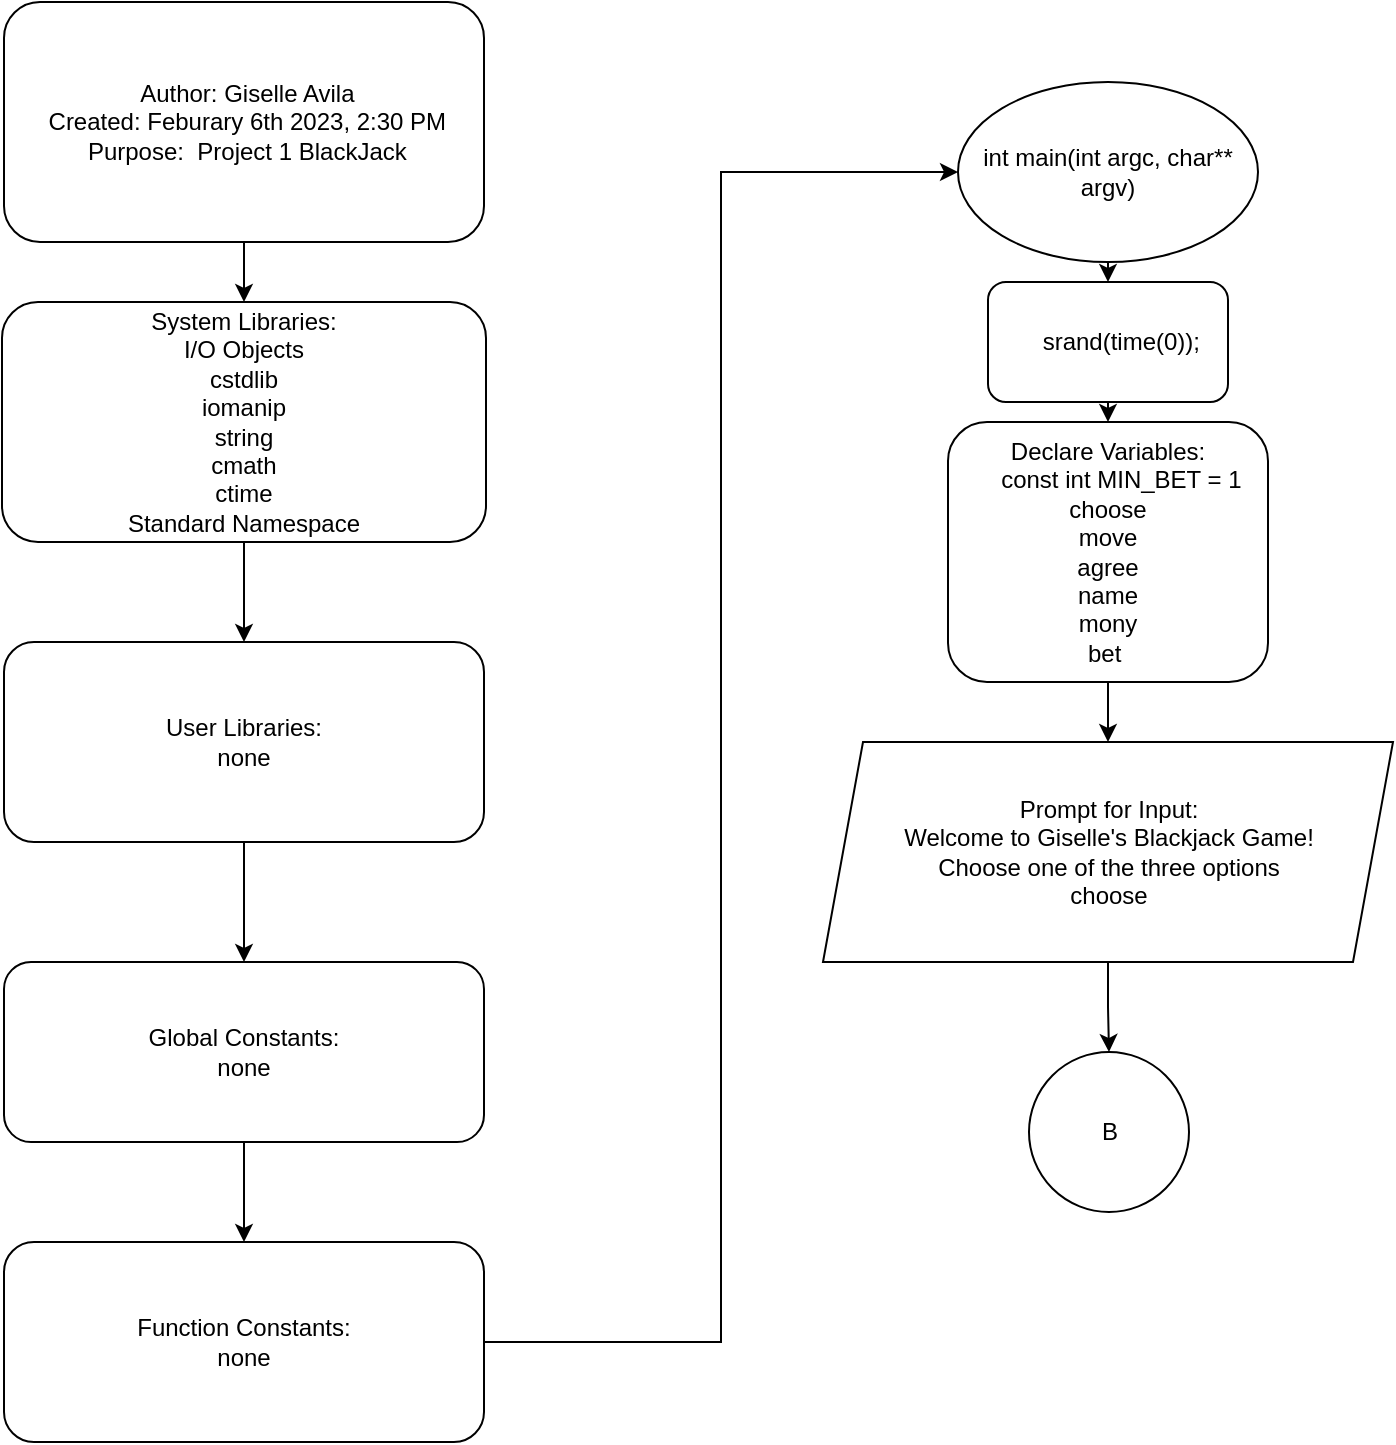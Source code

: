 <mxfile version="20.8.13" type="device" pages="4"><diagram name="Page-1" id="TpmZaVySU7WWwO2pfByJ"><mxGraphModel dx="777" dy="915" grid="1" gridSize="10" guides="1" tooltips="1" connect="1" arrows="1" fold="1" page="1" pageScale="1" pageWidth="850" pageHeight="1100" math="0" shadow="0"><root><mxCell id="0"/><mxCell id="1" parent="0"/><mxCell id="c_JHB33NpxdRNPEm0aDU-1" value="" style="edgeStyle=orthogonalEdgeStyle;rounded=0;orthogonalLoop=1;jettySize=auto;html=1;" edge="1" parent="1" source="c_JHB33NpxdRNPEm0aDU-2" target="c_JHB33NpxdRNPEm0aDU-4"><mxGeometry relative="1" as="geometry"/></mxCell><mxCell id="c_JHB33NpxdRNPEm0aDU-2" value="&amp;nbsp;Author: Giselle Avila&lt;br&gt;&amp;nbsp;Created: Feburary 6th 2023, 2:30 PM&lt;br&gt;&amp;nbsp;Purpose:&amp;nbsp; Project 1 BlackJack" style="rounded=1;whiteSpace=wrap;html=1;" vertex="1" parent="1"><mxGeometry x="78" y="170" width="240" height="120" as="geometry"/></mxCell><mxCell id="c_JHB33NpxdRNPEm0aDU-3" value="" style="edgeStyle=orthogonalEdgeStyle;rounded=0;orthogonalLoop=1;jettySize=auto;html=1;" edge="1" parent="1" source="c_JHB33NpxdRNPEm0aDU-4" target="c_JHB33NpxdRNPEm0aDU-6"><mxGeometry relative="1" as="geometry"/></mxCell><mxCell id="c_JHB33NpxdRNPEm0aDU-4" value="System Libraries:&lt;br&gt;I/O Objects&lt;br&gt;cstdlib&lt;br&gt;iomanip&lt;br&gt;string&lt;br&gt;cmath&lt;br&gt;ctime&lt;br&gt;Standard Namespace" style="rounded=1;whiteSpace=wrap;html=1;" vertex="1" parent="1"><mxGeometry x="77" y="320" width="242" height="120" as="geometry"/></mxCell><mxCell id="c_JHB33NpxdRNPEm0aDU-5" value="" style="edgeStyle=orthogonalEdgeStyle;rounded=0;orthogonalLoop=1;jettySize=auto;html=1;" edge="1" parent="1" source="c_JHB33NpxdRNPEm0aDU-6" target="c_JHB33NpxdRNPEm0aDU-8"><mxGeometry relative="1" as="geometry"/></mxCell><mxCell id="c_JHB33NpxdRNPEm0aDU-6" value="User Libraries:&lt;br&gt;none" style="rounded=1;whiteSpace=wrap;html=1;" vertex="1" parent="1"><mxGeometry x="78" y="490" width="240" height="100" as="geometry"/></mxCell><mxCell id="c_JHB33NpxdRNPEm0aDU-7" value="" style="edgeStyle=orthogonalEdgeStyle;rounded=0;orthogonalLoop=1;jettySize=auto;html=1;" edge="1" parent="1" source="c_JHB33NpxdRNPEm0aDU-8" target="c_JHB33NpxdRNPEm0aDU-10"><mxGeometry relative="1" as="geometry"/></mxCell><mxCell id="c_JHB33NpxdRNPEm0aDU-8" value="Global Constants:&lt;br&gt;none" style="rounded=1;whiteSpace=wrap;html=1;" vertex="1" parent="1"><mxGeometry x="78" y="650" width="240" height="90" as="geometry"/></mxCell><mxCell id="c_JHB33NpxdRNPEm0aDU-9" value="" style="edgeStyle=orthogonalEdgeStyle;rounded=0;orthogonalLoop=1;jettySize=auto;html=1;entryX=0;entryY=0.5;entryDx=0;entryDy=0;" edge="1" parent="1" source="c_JHB33NpxdRNPEm0aDU-10" target="c_JHB33NpxdRNPEm0aDU-12"><mxGeometry relative="1" as="geometry"><mxPoint x="438" y="240" as="targetPoint"/></mxGeometry></mxCell><mxCell id="c_JHB33NpxdRNPEm0aDU-10" value="Function Constants:&lt;br&gt;none" style="rounded=1;whiteSpace=wrap;html=1;" vertex="1" parent="1"><mxGeometry x="78" y="790" width="240" height="100" as="geometry"/></mxCell><mxCell id="c_JHB33NpxdRNPEm0aDU-20" style="edgeStyle=orthogonalEdgeStyle;rounded=0;orthogonalLoop=1;jettySize=auto;html=1;exitX=0.5;exitY=1;exitDx=0;exitDy=0;entryX=0.5;entryY=0;entryDx=0;entryDy=0;" edge="1" parent="1" source="c_JHB33NpxdRNPEm0aDU-12" target="c_JHB33NpxdRNPEm0aDU-18"><mxGeometry relative="1" as="geometry"/></mxCell><mxCell id="c_JHB33NpxdRNPEm0aDU-12" value="int main(int argc, char** argv)" style="ellipse;whiteSpace=wrap;html=1;" vertex="1" parent="1"><mxGeometry x="555" y="210" width="150" height="90" as="geometry"/></mxCell><mxCell id="c_JHB33NpxdRNPEm0aDU-13" value="" style="edgeStyle=orthogonalEdgeStyle;rounded=0;orthogonalLoop=1;jettySize=auto;html=1;" edge="1" parent="1" source="c_JHB33NpxdRNPEm0aDU-14" target="c_JHB33NpxdRNPEm0aDU-16"><mxGeometry relative="1" as="geometry"/></mxCell><mxCell id="c_JHB33NpxdRNPEm0aDU-14" value="Declare Variables:&lt;br&gt;&lt;div&gt;&amp;nbsp; &amp;nbsp; const int MIN_BET = 1&lt;/div&gt;choose&lt;br&gt;move&lt;br&gt;agree&lt;br&gt;name&lt;br&gt;mony&lt;br&gt;bet&amp;nbsp;" style="rounded=1;whiteSpace=wrap;html=1;" vertex="1" parent="1"><mxGeometry x="550" y="380" width="160" height="130" as="geometry"/></mxCell><mxCell id="c_JHB33NpxdRNPEm0aDU-15" value="" style="edgeStyle=orthogonalEdgeStyle;rounded=0;orthogonalLoop=1;jettySize=auto;html=1;" edge="1" parent="1" source="c_JHB33NpxdRNPEm0aDU-16" target="c_JHB33NpxdRNPEm0aDU-17"><mxGeometry relative="1" as="geometry"/></mxCell><mxCell id="c_JHB33NpxdRNPEm0aDU-16" value="Prompt for Input:&lt;br&gt;Welcome to Giselle's Blackjack Game!&lt;br&gt;Choose one of the three options&lt;br&gt;choose" style="shape=parallelogram;perimeter=parallelogramPerimeter;whiteSpace=wrap;html=1;fixedSize=1;" vertex="1" parent="1"><mxGeometry x="487.5" y="540" width="285" height="110" as="geometry"/></mxCell><mxCell id="c_JHB33NpxdRNPEm0aDU-17" value="B" style="ellipse;whiteSpace=wrap;html=1;" vertex="1" parent="1"><mxGeometry x="590.5" y="695" width="80" height="80" as="geometry"/></mxCell><mxCell id="c_JHB33NpxdRNPEm0aDU-21" style="edgeStyle=orthogonalEdgeStyle;rounded=0;orthogonalLoop=1;jettySize=auto;html=1;exitX=0.5;exitY=1;exitDx=0;exitDy=0;entryX=0.5;entryY=0;entryDx=0;entryDy=0;" edge="1" parent="1" source="c_JHB33NpxdRNPEm0aDU-18" target="c_JHB33NpxdRNPEm0aDU-14"><mxGeometry relative="1" as="geometry"/></mxCell><mxCell id="c_JHB33NpxdRNPEm0aDU-18" value="&lt;div&gt;&amp;nbsp; &amp;nbsp; srand(time(0));&lt;/div&gt;" style="rounded=1;whiteSpace=wrap;html=1;" vertex="1" parent="1"><mxGeometry x="570" y="310" width="120" height="60" as="geometry"/></mxCell></root></mxGraphModel></diagram><diagram id="nVyFgnaAkVxabVejBZo-" name="Page-2"><mxGraphModel dx="1122" dy="1322" grid="1" gridSize="10" guides="1" tooltips="1" connect="1" arrows="1" fold="1" page="1" pageScale="1" pageWidth="850" pageHeight="1100" math="0" shadow="0"><root><mxCell id="0"/><mxCell id="1" parent="0"/><mxCell id="HKvyfqJAuUBh5NnIoUbG-5" style="edgeStyle=orthogonalEdgeStyle;rounded=0;orthogonalLoop=1;jettySize=auto;html=1;exitX=0.5;exitY=1;exitDx=0;exitDy=0;entryX=0.5;entryY=0;entryDx=0;entryDy=0;" edge="1" parent="1" source="HKvyfqJAuUBh5NnIoUbG-1" target="HKvyfqJAuUBh5NnIoUbG-2"><mxGeometry relative="1" as="geometry"/></mxCell><mxCell id="HKvyfqJAuUBh5NnIoUbG-1" value="B" style="ellipse;whiteSpace=wrap;html=1;aspect=fixed;" vertex="1" parent="1"><mxGeometry x="50" y="40" width="80" height="80" as="geometry"/></mxCell><mxCell id="HKvyfqJAuUBh5NnIoUbG-6" style="edgeStyle=orthogonalEdgeStyle;rounded=0;orthogonalLoop=1;jettySize=auto;html=1;exitX=0.5;exitY=1;exitDx=0;exitDy=0;entryX=0.5;entryY=0;entryDx=0;entryDy=0;" edge="1" parent="1" source="HKvyfqJAuUBh5NnIoUbG-2" target="HKvyfqJAuUBh5NnIoUbG-3"><mxGeometry relative="1" as="geometry"/></mxCell><mxCell id="HKvyfqJAuUBh5NnIoUbG-10" value="True" style="edgeStyle=orthogonalEdgeStyle;rounded=0;orthogonalLoop=1;jettySize=auto;html=1;" edge="1" parent="1" source="HKvyfqJAuUBh5NnIoUbG-2" target="HKvyfqJAuUBh5NnIoUbG-9"><mxGeometry relative="1" as="geometry"/></mxCell><mxCell id="HKvyfqJAuUBh5NnIoUbG-2" value="choose == '2'" style="rhombus;whiteSpace=wrap;html=1;" vertex="1" parent="1"><mxGeometry x="50" y="160" width="80" height="80" as="geometry"/></mxCell><mxCell id="HKvyfqJAuUBh5NnIoUbG-8" style="edgeStyle=orthogonalEdgeStyle;rounded=0;orthogonalLoop=1;jettySize=auto;html=1;exitX=0.5;exitY=1;exitDx=0;exitDy=0;entryX=0.5;entryY=0;entryDx=0;entryDy=0;" edge="1" parent="1" source="HKvyfqJAuUBh5NnIoUbG-3" target="HKvyfqJAuUBh5NnIoUbG-4"><mxGeometry relative="1" as="geometry"/></mxCell><mxCell id="HKvyfqJAuUBh5NnIoUbG-50" value="True" style="edgeStyle=orthogonalEdgeStyle;rounded=0;orthogonalLoop=1;jettySize=auto;html=1;exitX=1;exitY=0.5;exitDx=0;exitDy=0;entryX=0;entryY=0.5;entryDx=0;entryDy=0;" edge="1" parent="1" source="HKvyfqJAuUBh5NnIoUbG-3" target="HKvyfqJAuUBh5NnIoUbG-49"><mxGeometry relative="1" as="geometry"/></mxCell><mxCell id="HKvyfqJAuUBh5NnIoUbG-3" value="choose == '1" style="rhombus;whiteSpace=wrap;html=1;" vertex="1" parent="1"><mxGeometry x="50" y="460" width="80" height="80" as="geometry"/></mxCell><mxCell id="HKvyfqJAuUBh5NnIoUbG-68" value="True" style="edgeStyle=orthogonalEdgeStyle;rounded=0;orthogonalLoop=1;jettySize=auto;html=1;exitX=1;exitY=0.5;exitDx=0;exitDy=0;entryX=0;entryY=0.5;entryDx=0;entryDy=0;" edge="1" parent="1" source="HKvyfqJAuUBh5NnIoUbG-4" target="HKvyfqJAuUBh5NnIoUbG-67"><mxGeometry relative="1" as="geometry"/></mxCell><mxCell id="HKvyfqJAuUBh5NnIoUbG-70" style="edgeStyle=orthogonalEdgeStyle;rounded=0;orthogonalLoop=1;jettySize=auto;html=1;exitX=0.5;exitY=1;exitDx=0;exitDy=0;entryX=0.5;entryY=1;entryDx=0;entryDy=0;" edge="1" parent="1" source="HKvyfqJAuUBh5NnIoUbG-4" target="HKvyfqJAuUBh5NnIoUbG-64"><mxGeometry relative="1" as="geometry"><mxPoint x="89" y="970" as="targetPoint"/></mxGeometry></mxCell><mxCell id="HKvyfqJAuUBh5NnIoUbG-4" value="choose == 3" style="rhombus;whiteSpace=wrap;html=1;" vertex="1" parent="1"><mxGeometry x="50" y="800" width="80" height="80" as="geometry"/></mxCell><mxCell id="HKvyfqJAuUBh5NnIoUbG-12" value="" style="edgeStyle=orthogonalEdgeStyle;rounded=0;orthogonalLoop=1;jettySize=auto;html=1;" edge="1" parent="1" source="HKvyfqJAuUBh5NnIoUbG-9" target="HKvyfqJAuUBh5NnIoUbG-11"><mxGeometry relative="1" as="geometry"/></mxCell><mxCell id="HKvyfqJAuUBh5NnIoUbG-9" value="Output:&amp;nbsp;&lt;br&gt;BlackJack rules" style="shape=parallelogram;perimeter=parallelogramPerimeter;whiteSpace=wrap;html=1;fixedSize=1;" vertex="1" parent="1"><mxGeometry x="220" y="170" width="120" height="60" as="geometry"/></mxCell><mxCell id="HKvyfqJAuUBh5NnIoUbG-15" style="edgeStyle=orthogonalEdgeStyle;rounded=0;orthogonalLoop=1;jettySize=auto;html=1;exitX=0.5;exitY=1;exitDx=0;exitDy=0;entryX=0.5;entryY=0;entryDx=0;entryDy=0;" edge="1" parent="1" source="HKvyfqJAuUBh5NnIoUbG-11" target="HKvyfqJAuUBh5NnIoUbG-13"><mxGeometry relative="1" as="geometry"/></mxCell><mxCell id="HKvyfqJAuUBh5NnIoUbG-11" value="choose" style="rounded=1;whiteSpace=wrap;html=1;" vertex="1" parent="1"><mxGeometry x="410" y="170" width="120" height="60" as="geometry"/></mxCell><mxCell id="HKvyfqJAuUBh5NnIoUbG-48" style="edgeStyle=orthogonalEdgeStyle;rounded=0;orthogonalLoop=1;jettySize=auto;html=1;exitX=0.5;exitY=1;exitDx=0;exitDy=0;entryX=0.5;entryY=0;entryDx=0;entryDy=0;" edge="1" parent="1" source="HKvyfqJAuUBh5NnIoUbG-13" target="HKvyfqJAuUBh5NnIoUbG-17"><mxGeometry relative="1" as="geometry"/></mxCell><mxCell id="HKvyfqJAuUBh5NnIoUbG-13" value="output" style="shape=parallelogram;perimeter=parallelogramPerimeter;whiteSpace=wrap;html=1;fixedSize=1;" vertex="1" parent="1"><mxGeometry x="410" y="255" width="120" height="60" as="geometry"/></mxCell><mxCell id="HKvyfqJAuUBh5NnIoUbG-17" value="!(choose == '1'" style="rhombus;whiteSpace=wrap;html=1;" vertex="1" parent="1"><mxGeometry x="420" y="410" width="80" height="80" as="geometry"/></mxCell><mxCell id="HKvyfqJAuUBh5NnIoUbG-20" value="True" style="endArrow=none;html=1;rounded=0;entryX=1;entryY=0.5;entryDx=0;entryDy=0;" edge="1" parent="1" target="HKvyfqJAuUBh5NnIoUbG-17"><mxGeometry width="50" height="50" relative="1" as="geometry"><mxPoint x="470" y="240" as="sourcePoint"/><mxPoint x="560" y="460" as="targetPoint"/><Array as="points"><mxPoint x="560" y="240"/><mxPoint x="560" y="450"/></Array></mxGeometry></mxCell><mxCell id="HKvyfqJAuUBh5NnIoUbG-24" value="False" style="endArrow=classic;html=1;rounded=0;exitX=0.5;exitY=1;exitDx=0;exitDy=0;entryX=0;entryY=0.5;entryDx=0;entryDy=0;" edge="1" parent="1" source="HKvyfqJAuUBh5NnIoUbG-17" target="HKvyfqJAuUBh5NnIoUbG-25"><mxGeometry width="50" height="50" relative="1" as="geometry"><mxPoint x="540" y="320" as="sourcePoint"/><mxPoint x="600" y="100" as="targetPoint"/><Array as="points"><mxPoint x="600" y="480"/></Array></mxGeometry></mxCell><mxCell id="HKvyfqJAuUBh5NnIoUbG-28" value="False" style="edgeStyle=orthogonalEdgeStyle;rounded=0;orthogonalLoop=1;jettySize=auto;html=1;exitX=0.5;exitY=1;exitDx=0;exitDy=0;entryX=0.599;entryY=0.033;entryDx=0;entryDy=0;entryPerimeter=0;" edge="1" parent="1" source="HKvyfqJAuUBh5NnIoUbG-25"><mxGeometry relative="1" as="geometry"><mxPoint x="681.88" y="181.98" as="targetPoint"/></mxGeometry></mxCell><mxCell id="HKvyfqJAuUBh5NnIoUbG-31" value="True" style="edgeStyle=orthogonalEdgeStyle;rounded=0;orthogonalLoop=1;jettySize=auto;html=1;exitX=1;exitY=0.5;exitDx=0;exitDy=0;entryX=0;entryY=0.5;entryDx=0;entryDy=0;" edge="1" parent="1" source="HKvyfqJAuUBh5NnIoUbG-25" target="HKvyfqJAuUBh5NnIoUbG-30"><mxGeometry relative="1" as="geometry"/></mxCell><mxCell id="HKvyfqJAuUBh5NnIoUbG-25" value="choose == '1'" style="rhombus;whiteSpace=wrap;html=1;" vertex="1" parent="1"><mxGeometry x="600" y="60" width="80" height="80" as="geometry"/></mxCell><mxCell id="HKvyfqJAuUBh5NnIoUbG-39" style="edgeStyle=orthogonalEdgeStyle;rounded=0;orthogonalLoop=1;jettySize=auto;html=1;exitX=0.5;exitY=1;exitDx=0;exitDy=0;entryX=0.5;entryY=0;entryDx=0;entryDy=0;" edge="1" parent="1" source="HKvyfqJAuUBh5NnIoUbG-27" target="HKvyfqJAuUBh5NnIoUbG-35"><mxGeometry relative="1" as="geometry"/></mxCell><mxCell id="HKvyfqJAuUBh5NnIoUbG-47" value="" style="edgeStyle=orthogonalEdgeStyle;rounded=0;orthogonalLoop=1;jettySize=auto;html=1;" edge="1" parent="1" source="HKvyfqJAuUBh5NnIoUbG-27"><mxGeometry relative="1" as="geometry"><mxPoint x="680" y="390" as="targetPoint"/></mxGeometry></mxCell><mxCell id="HKvyfqJAuUBh5NnIoUbG-27" value="bet&lt;br&gt;MIN_BET&lt;br&gt;mony" style="rounded=1;whiteSpace=wrap;html=1;" vertex="1" parent="1"><mxGeometry x="615" y="177.5" width="130" height="45" as="geometry"/></mxCell><mxCell id="HKvyfqJAuUBh5NnIoUbG-30" value="Output:&lt;br&gt;name and money&amp;nbsp;" style="shape=parallelogram;perimeter=parallelogramPerimeter;whiteSpace=wrap;html=1;fixedSize=1;" vertex="1" parent="1"><mxGeometry x="720" y="70" width="120" height="40" as="geometry"/></mxCell><mxCell id="HKvyfqJAuUBh5NnIoUbG-34" value="" style="endArrow=none;html=1;rounded=0;" edge="1" parent="1"><mxGeometry width="50" height="50" relative="1" as="geometry"><mxPoint x="640" y="150" as="sourcePoint"/><mxPoint x="770" y="110" as="targetPoint"/><Array as="points"><mxPoint x="770" y="150"/><mxPoint x="770" y="110"/></Array></mxGeometry></mxCell><mxCell id="HKvyfqJAuUBh5NnIoUbG-35" value="output" style="shape=parallelogram;perimeter=parallelogramPerimeter;whiteSpace=wrap;html=1;fixedSize=1;" vertex="1" parent="1"><mxGeometry x="635" y="255" width="90" height="40" as="geometry"/></mxCell><mxCell id="HKvyfqJAuUBh5NnIoUbG-41" style="edgeStyle=orthogonalEdgeStyle;rounded=0;orthogonalLoop=1;jettySize=auto;html=1;exitX=0.5;exitY=1;exitDx=0;exitDy=0;entryX=0.147;entryY=0.469;entryDx=0;entryDy=0;entryPerimeter=0;" edge="1" parent="1" target="HKvyfqJAuUBh5NnIoUbG-38"><mxGeometry relative="1" as="geometry"><mxPoint x="680" y="370" as="sourcePoint"/></mxGeometry></mxCell><mxCell id="HKvyfqJAuUBh5NnIoUbG-65" style="edgeStyle=orthogonalEdgeStyle;rounded=0;orthogonalLoop=1;jettySize=auto;html=1;exitX=1;exitY=0.5;exitDx=0;exitDy=0;entryX=0.5;entryY=0;entryDx=0;entryDy=0;" edge="1" parent="1" source="HKvyfqJAuUBh5NnIoUbG-38" target="HKvyfqJAuUBh5NnIoUbG-64"><mxGeometry relative="1" as="geometry"/></mxCell><mxCell id="HKvyfqJAuUBh5NnIoUbG-38" value="!(bet &amp;gt;= MIN_BET &amp;amp;&amp;amp; bet &amp;lt;= mony" style="rhombus;whiteSpace=wrap;html=1;direction=south;" vertex="1" parent="1"><mxGeometry x="640" y="400" width="80" height="80" as="geometry"/></mxCell><mxCell id="HKvyfqJAuUBh5NnIoUbG-45" value="True" style="endArrow=none;html=1;rounded=0;entryX=0.5;entryY=0;entryDx=0;entryDy=0;" edge="1" parent="1" target="HKvyfqJAuUBh5NnIoUbG-38"><mxGeometry width="50" height="50" relative="1" as="geometry"><mxPoint x="680" y="240" as="sourcePoint"/><mxPoint x="660" y="370" as="targetPoint"/><Array as="points"><mxPoint x="760" y="240"/><mxPoint x="760" y="440"/></Array></mxGeometry></mxCell><mxCell id="HKvyfqJAuUBh5NnIoUbG-63" style="edgeStyle=orthogonalEdgeStyle;rounded=0;orthogonalLoop=1;jettySize=auto;html=1;exitX=1;exitY=0.75;exitDx=0;exitDy=0;entryX=0;entryY=0.5;entryDx=0;entryDy=0;" edge="1" parent="1" source="HKvyfqJAuUBh5NnIoUbG-49" target="HKvyfqJAuUBh5NnIoUbG-58"><mxGeometry relative="1" as="geometry"/></mxCell><mxCell id="HKvyfqJAuUBh5NnIoUbG-49" value="Output:&amp;nbsp;&lt;br&gt;name and money" style="shape=parallelogram;perimeter=parallelogramPerimeter;whiteSpace=wrap;html=1;fixedSize=1;" vertex="1" parent="1"><mxGeometry x="200" y="470" width="120" height="60" as="geometry"/></mxCell><mxCell id="HKvyfqJAuUBh5NnIoUbG-57" style="edgeStyle=orthogonalEdgeStyle;rounded=0;orthogonalLoop=1;jettySize=auto;html=1;exitX=0.5;exitY=1;exitDx=0;exitDy=0;entryX=0.5;entryY=0;entryDx=0;entryDy=0;" edge="1" parent="1" source="HKvyfqJAuUBh5NnIoUbG-58" target="HKvyfqJAuUBh5NnIoUbG-60"><mxGeometry relative="1" as="geometry"/></mxCell><mxCell id="HKvyfqJAuUBh5NnIoUbG-58" value="bet&lt;br style=&quot;border-color: var(--border-color);&quot;&gt;MIN_BET&lt;br style=&quot;border-color: var(--border-color);&quot;&gt;mony" style="rounded=1;whiteSpace=wrap;html=1;" vertex="1" parent="1"><mxGeometry x="360" y="500" width="120" height="60" as="geometry"/></mxCell><mxCell id="HKvyfqJAuUBh5NnIoUbG-59" style="edgeStyle=orthogonalEdgeStyle;rounded=0;orthogonalLoop=1;jettySize=auto;html=1;exitX=0.5;exitY=1;exitDx=0;exitDy=0;entryX=0.5;entryY=0;entryDx=0;entryDy=0;" edge="1" parent="1" source="HKvyfqJAuUBh5NnIoUbG-60" target="HKvyfqJAuUBh5NnIoUbG-61"><mxGeometry relative="1" as="geometry"/></mxCell><mxCell id="HKvyfqJAuUBh5NnIoUbG-60" value="output" style="shape=parallelogram;perimeter=parallelogramPerimeter;whiteSpace=wrap;html=1;fixedSize=1;" vertex="1" parent="1"><mxGeometry x="360" y="585" width="120" height="60" as="geometry"/></mxCell><mxCell id="HKvyfqJAuUBh5NnIoUbG-66" style="edgeStyle=orthogonalEdgeStyle;rounded=0;orthogonalLoop=1;jettySize=auto;html=1;exitX=1;exitY=1;exitDx=0;exitDy=0;entryX=0;entryY=0.5;entryDx=0;entryDy=0;" edge="1" parent="1" source="HKvyfqJAuUBh5NnIoUbG-61" target="HKvyfqJAuUBh5NnIoUbG-64"><mxGeometry relative="1" as="geometry"/></mxCell><mxCell id="HKvyfqJAuUBh5NnIoUbG-61" value="!(bet &amp;gt;= MIN_BET &amp;amp;&amp;amp; bet &amp;lt;= mony" style="rhombus;whiteSpace=wrap;html=1;" vertex="1" parent="1"><mxGeometry x="370" y="740" width="80" height="80" as="geometry"/></mxCell><mxCell id="HKvyfqJAuUBh5NnIoUbG-62" value="True" style="endArrow=none;html=1;rounded=0;entryX=1;entryY=0.5;entryDx=0;entryDy=0;" edge="1" parent="1" target="HKvyfqJAuUBh5NnIoUbG-61"><mxGeometry width="50" height="50" relative="1" as="geometry"><mxPoint x="420" y="570" as="sourcePoint"/><mxPoint x="510" y="790" as="targetPoint"/><Array as="points"><mxPoint x="510" y="570"/><mxPoint x="510" y="780"/></Array></mxGeometry></mxCell><mxCell id="HKvyfqJAuUBh5NnIoUbG-64" value="C" style="ellipse;whiteSpace=wrap;html=1;aspect=fixed;" vertex="1" parent="1"><mxGeometry x="660" y="880" width="80" height="80" as="geometry"/></mxCell><mxCell id="HKvyfqJAuUBh5NnIoUbG-69" style="edgeStyle=orthogonalEdgeStyle;rounded=0;orthogonalLoop=1;jettySize=auto;html=1;exitX=1;exitY=0.5;exitDx=0;exitDy=0;entryX=0;entryY=1;entryDx=0;entryDy=0;" edge="1" parent="1" source="HKvyfqJAuUBh5NnIoUbG-67" target="HKvyfqJAuUBh5NnIoUbG-64"><mxGeometry relative="1" as="geometry"/></mxCell><mxCell id="HKvyfqJAuUBh5NnIoUbG-67" value="Output:&lt;br&gt;playing no" style="shape=parallelogram;perimeter=parallelogramPerimeter;whiteSpace=wrap;html=1;fixedSize=1;" vertex="1" parent="1"><mxGeometry x="180" y="870" width="120" height="60" as="geometry"/></mxCell></root></mxGraphModel></diagram><diagram id="fSMonwDycEWWvlpvrSce" name="Page-3"><mxGraphModel dx="842" dy="992" grid="1" gridSize="10" guides="1" tooltips="1" connect="1" arrows="1" fold="1" page="1" pageScale="1" pageWidth="850" pageHeight="1100" math="0" shadow="0"><root><mxCell id="0"/><mxCell id="1" parent="0"/><mxCell id="a3Rmith_JCC_wthNsSTu-5" style="edgeStyle=orthogonalEdgeStyle;rounded=0;orthogonalLoop=1;jettySize=auto;html=1;exitX=0.5;exitY=1;exitDx=0;exitDy=0;entryX=0.5;entryY=0;entryDx=0;entryDy=0;" edge="1" parent="1" source="8AgvICBmpeVP02VcWr07-1" target="a3Rmith_JCC_wthNsSTu-2"><mxGeometry relative="1" as="geometry"/></mxCell><mxCell id="8AgvICBmpeVP02VcWr07-1" value="C" style="ellipse;whiteSpace=wrap;html=1;aspect=fixed;" vertex="1" parent="1"><mxGeometry x="70" y="40" width="80" height="80" as="geometry"/></mxCell><mxCell id="a3Rmith_JCC_wthNsSTu-1" value="True" style="edgeStyle=orthogonalEdgeStyle;rounded=0;orthogonalLoop=1;jettySize=auto;html=1;exitX=1;exitY=0.5;exitDx=0;exitDy=0;entryX=0;entryY=0.5;entryDx=0;entryDy=0;" edge="1" parent="1" source="a3Rmith_JCC_wthNsSTu-2" target="a3Rmith_JCC_wthNsSTu-3"><mxGeometry relative="1" as="geometry"/></mxCell><mxCell id="a3Rmith_JCC_wthNsSTu-2" value="choose == '1'&lt;br&gt;or&amp;nbsp;&lt;br&gt;choose == '2'" style="rhombus;whiteSpace=wrap;html=1;" vertex="1" parent="1"><mxGeometry x="69" y="160" width="80" height="80" as="geometry"/></mxCell><mxCell id="QDfXhn2XGeS8GU_3F7Ab-2" style="edgeStyle=orthogonalEdgeStyle;rounded=0;orthogonalLoop=1;jettySize=auto;html=1;exitX=1;exitY=0.5;exitDx=0;exitDy=0;entryX=0;entryY=0.5;entryDx=0;entryDy=0;" edge="1" parent="1" source="a3Rmith_JCC_wthNsSTu-3" target="QDfXhn2XGeS8GU_3F7Ab-1"><mxGeometry relative="1" as="geometry"/></mxCell><mxCell id="a3Rmith_JCC_wthNsSTu-3" value="Output:&lt;br&gt;Dealer's hand&amp;nbsp;&lt;br&gt;player's&amp;nbsp; hand" style="shape=parallelogram;perimeter=parallelogramPerimeter;whiteSpace=wrap;html=1;fixedSize=1;" vertex="1" parent="1"><mxGeometry x="210" y="180" width="120" height="40" as="geometry"/></mxCell><mxCell id="SMklU6zzICsnjGRSuzYI-2" style="edgeStyle=orthogonalEdgeStyle;rounded=0;orthogonalLoop=1;jettySize=auto;html=1;exitX=0.5;exitY=1;exitDx=0;exitDy=0;entryX=0.5;entryY=0;entryDx=0;entryDy=0;" edge="1" parent="1" source="QDfXhn2XGeS8GU_3F7Ab-1" target="SMklU6zzICsnjGRSuzYI-1"><mxGeometry relative="1" as="geometry"/></mxCell><mxCell id="QDfXhn2XGeS8GU_3F7Ab-1" value="Output:&lt;br&gt;Do you want to hit(h) or stand(s)?" style="shape=parallelogram;perimeter=parallelogramPerimeter;whiteSpace=wrap;html=1;fixedSize=1;" vertex="1" parent="1"><mxGeometry x="400" y="170" width="130" height="60" as="geometry"/></mxCell><mxCell id="QSHgJk_AfXeo4ptiQfJj-2" value="True" style="edgeStyle=orthogonalEdgeStyle;rounded=0;orthogonalLoop=1;jettySize=auto;html=1;exitX=1;exitY=0.5;exitDx=0;exitDy=0;entryX=0;entryY=0.25;entryDx=0;entryDy=0;" edge="1" parent="1" source="SMklU6zzICsnjGRSuzYI-1" target="QSHgJk_AfXeo4ptiQfJj-1"><mxGeometry relative="1" as="geometry"/></mxCell><mxCell id="SMklU6zzICsnjGRSuzYI-1" value="move == 'h' || move == 'H" style="rhombus;whiteSpace=wrap;html=1;" vertex="1" parent="1"><mxGeometry x="425" y="270" width="80" height="80" as="geometry"/></mxCell><mxCell id="u2l_AFEkoWdjmHsgHnj1-2" value="" style="endArrow=none;html=1;rounded=0;entryX=0.5;entryY=1;entryDx=0;entryDy=0;exitX=0.5;exitY=1;exitDx=0;exitDy=0;" edge="1" parent="1" source="a3Rmith_JCC_wthNsSTu-2" target="a3Rmith_JCC_wthNsSTu-3"><mxGeometry width="50" height="50" relative="1" as="geometry"><mxPoint x="360" y="470" as="sourcePoint"/><mxPoint x="180" y="200" as="targetPoint"/><Array as="points"><mxPoint x="270" y="240"/></Array></mxGeometry></mxCell><mxCell id="pslYfW2k3PPeruYWjl9I-7" value="" style="edgeStyle=orthogonalEdgeStyle;rounded=0;orthogonalLoop=1;jettySize=auto;html=1;" edge="1" parent="1" source="QSHgJk_AfXeo4ptiQfJj-1" target="pslYfW2k3PPeruYWjl9I-4"><mxGeometry relative="1" as="geometry"/></mxCell><mxCell id="QSHgJk_AfXeo4ptiQfJj-1" value="Output:&lt;br&gt;Dealer's hand" style="shape=parallelogram;perimeter=parallelogramPerimeter;whiteSpace=wrap;html=1;fixedSize=1;" vertex="1" parent="1"><mxGeometry x="600" y="300" width="120" height="40" as="geometry"/></mxCell><mxCell id="pslYfW2k3PPeruYWjl9I-1" style="edgeStyle=orthogonalEdgeStyle;rounded=0;orthogonalLoop=1;jettySize=auto;html=1;exitX=0.5;exitY=1;exitDx=0;exitDy=0;entryX=0.5;entryY=0;entryDx=0;entryDy=0;" edge="1" parent="1" source="pslYfW2k3PPeruYWjl9I-2" target="pslYfW2k3PPeruYWjl9I-4"><mxGeometry relative="1" as="geometry"/></mxCell><mxCell id="pslYfW2k3PPeruYWjl9I-2" value="agree" style="rounded=1;whiteSpace=wrap;html=1;" vertex="1" parent="1"><mxGeometry x="600" y="370" width="120" height="60" as="geometry"/></mxCell><mxCell id="pslYfW2k3PPeruYWjl9I-12" style="edgeStyle=orthogonalEdgeStyle;rounded=0;orthogonalLoop=1;jettySize=auto;html=1;exitX=0.5;exitY=1;exitDx=0;exitDy=0;entryX=0.5;entryY=0;entryDx=0;entryDy=0;" edge="1" parent="1" source="pslYfW2k3PPeruYWjl9I-4" target="pslYfW2k3PPeruYWjl9I-8"><mxGeometry relative="1" as="geometry"/></mxCell><mxCell id="pslYfW2k3PPeruYWjl9I-4" value="output:&lt;br&gt;players new card total" style="shape=parallelogram;perimeter=parallelogramPerimeter;whiteSpace=wrap;html=1;fixedSize=1;" vertex="1" parent="1"><mxGeometry x="600" y="455" width="120" height="60" as="geometry"/></mxCell><mxCell id="pslYfW2k3PPeruYWjl9I-22" style="edgeStyle=orthogonalEdgeStyle;rounded=0;orthogonalLoop=1;jettySize=auto;html=1;exitX=0.5;exitY=1;exitDx=0;exitDy=0;entryX=0.5;entryY=0;entryDx=0;entryDy=0;" edge="1" parent="1" source="pslYfW2k3PPeruYWjl9I-5" target="pslYfW2k3PPeruYWjl9I-21"><mxGeometry relative="1" as="geometry"/></mxCell><mxCell id="pslYfW2k3PPeruYWjl9I-5" value="totD &amp;lt; 17 &amp;amp;&amp;amp; totP &amp;lt; 21" style="rhombus;whiteSpace=wrap;html=1;" vertex="1" parent="1"><mxGeometry x="610" y="800" width="80" height="80" as="geometry"/></mxCell><mxCell id="pslYfW2k3PPeruYWjl9I-6" value="True" style="endArrow=none;html=1;rounded=0;entryX=1;entryY=0.5;entryDx=0;entryDy=0;" edge="1" parent="1" target="pslYfW2k3PPeruYWjl9I-5"><mxGeometry width="50" height="50" relative="1" as="geometry"><mxPoint x="660" y="440" as="sourcePoint"/><mxPoint x="750" y="660" as="targetPoint"/><Array as="points"><mxPoint x="840" y="440"/><mxPoint x="840" y="840"/></Array></mxGeometry></mxCell><mxCell id="pslYfW2k3PPeruYWjl9I-10" value="False" style="edgeStyle=orthogonalEdgeStyle;rounded=0;orthogonalLoop=1;jettySize=auto;html=1;" edge="1" parent="1" source="pslYfW2k3PPeruYWjl9I-8" target="pslYfW2k3PPeruYWjl9I-9"><mxGeometry relative="1" as="geometry"/></mxCell><mxCell id="pslYfW2k3PPeruYWjl9I-16" value="True" style="edgeStyle=orthogonalEdgeStyle;rounded=0;orthogonalLoop=1;jettySize=auto;html=1;exitX=1;exitY=0.5;exitDx=0;exitDy=0;" edge="1" parent="1" source="pslYfW2k3PPeruYWjl9I-8" target="pslYfW2k3PPeruYWjl9I-13"><mxGeometry relative="1" as="geometry"/></mxCell><mxCell id="pslYfW2k3PPeruYWjl9I-8" value="totP &amp;gt; 21" style="rhombus;whiteSpace=wrap;html=1;" vertex="1" parent="1"><mxGeometry x="610" y="540" width="80" height="80" as="geometry"/></mxCell><mxCell id="pslYfW2k3PPeruYWjl9I-11" value="False" style="edgeStyle=orthogonalEdgeStyle;rounded=0;orthogonalLoop=1;jettySize=auto;html=1;" edge="1" parent="1" source="pslYfW2k3PPeruYWjl9I-9" target="pslYfW2k3PPeruYWjl9I-5"><mxGeometry relative="1" as="geometry"/></mxCell><mxCell id="pslYfW2k3PPeruYWjl9I-15" value="True" style="edgeStyle=orthogonalEdgeStyle;rounded=0;orthogonalLoop=1;jettySize=auto;html=1;exitX=1;exitY=0.5;exitDx=0;exitDy=0;entryX=0;entryY=0.5;entryDx=0;entryDy=0;" edge="1" parent="1" source="pslYfW2k3PPeruYWjl9I-9" target="pslYfW2k3PPeruYWjl9I-14"><mxGeometry relative="1" as="geometry"/></mxCell><mxCell id="pslYfW2k3PPeruYWjl9I-9" value="totP == 21" style="rhombus;whiteSpace=wrap;html=1;" vertex="1" parent="1"><mxGeometry x="610" y="650" width="80" height="80" as="geometry"/></mxCell><mxCell id="pslYfW2k3PPeruYWjl9I-13" value="Player lose" style="shape=parallelogram;perimeter=parallelogramPerimeter;whiteSpace=wrap;html=1;fixedSize=1;" vertex="1" parent="1"><mxGeometry x="730" y="560" width="90" height="40" as="geometry"/></mxCell><mxCell id="pslYfW2k3PPeruYWjl9I-14" value="player wins" style="shape=parallelogram;perimeter=parallelogramPerimeter;whiteSpace=wrap;html=1;fixedSize=1;" vertex="1" parent="1"><mxGeometry x="730" y="670" width="90" height="40" as="geometry"/></mxCell><mxCell id="pslYfW2k3PPeruYWjl9I-17" value="" style="endArrow=none;html=1;rounded=0;entryX=0.391;entryY=1.015;entryDx=0;entryDy=0;entryPerimeter=0;" edge="1" parent="1" target="pslYfW2k3PPeruYWjl9I-14"><mxGeometry width="50" height="50" relative="1" as="geometry"><mxPoint x="650" y="770" as="sourcePoint"/><mxPoint x="700" y="720" as="targetPoint"/><Array as="points"><mxPoint x="760" y="770"/></Array></mxGeometry></mxCell><mxCell id="pslYfW2k3PPeruYWjl9I-18" value="" style="endArrow=none;html=1;rounded=0;" edge="1" parent="1"><mxGeometry width="50" height="50" relative="1" as="geometry"><mxPoint x="650" y="629.4" as="sourcePoint"/><mxPoint x="765" y="600" as="targetPoint"/><Array as="points"><mxPoint x="760" y="629.4"/></Array></mxGeometry></mxCell><mxCell id="pslYfW2k3PPeruYWjl9I-19" value="output:&lt;br&gt;do you want to y or n?" style="shape=parallelogram;perimeter=parallelogramPerimeter;whiteSpace=wrap;html=1;fixedSize=1;" vertex="1" parent="1"><mxGeometry x="710" y="816" width="120" height="60" as="geometry"/></mxCell><mxCell id="pslYfW2k3PPeruYWjl9I-40" style="edgeStyle=orthogonalEdgeStyle;rounded=0;orthogonalLoop=1;jettySize=auto;html=1;exitX=0;exitY=0.5;exitDx=0;exitDy=0;entryX=0.5;entryY=0;entryDx=0;entryDy=0;" edge="1" parent="1" source="pslYfW2k3PPeruYWjl9I-21" target="pslYfW2k3PPeruYWjl9I-24"><mxGeometry relative="1" as="geometry"><Array as="points"><mxPoint x="590" y="950"/><mxPoint x="590" y="490"/><mxPoint x="380" y="490"/></Array></mxGeometry></mxCell><mxCell id="pslYfW2k3PPeruYWjl9I-21" value="Output:&lt;br&gt;dealers hand&lt;br&gt;player total" style="shape=parallelogram;perimeter=parallelogramPerimeter;whiteSpace=wrap;html=1;fixedSize=1;" vertex="1" parent="1"><mxGeometry x="590" y="920" width="120" height="60" as="geometry"/></mxCell><mxCell id="pslYfW2k3PPeruYWjl9I-23" style="edgeStyle=orthogonalEdgeStyle;rounded=0;orthogonalLoop=1;jettySize=auto;html=1;exitX=0.5;exitY=1;exitDx=0;exitDy=0;entryX=0.5;entryY=0;entryDx=0;entryDy=0;" edge="1" parent="1" source="pslYfW2k3PPeruYWjl9I-24" target="pslYfW2k3PPeruYWjl9I-26"><mxGeometry relative="1" as="geometry"/></mxCell><mxCell id="pslYfW2k3PPeruYWjl9I-24" value="totD&lt;br&gt;totP" style="rounded=1;whiteSpace=wrap;html=1;" vertex="1" parent="1"><mxGeometry x="320" y="510" width="120" height="60" as="geometry"/></mxCell><mxCell id="pslYfW2k3PPeruYWjl9I-25" style="edgeStyle=orthogonalEdgeStyle;rounded=0;orthogonalLoop=1;jettySize=auto;html=1;exitX=0.5;exitY=1;exitDx=0;exitDy=0;entryX=0.548;entryY=0.162;entryDx=0;entryDy=0;entryPerimeter=0;" edge="1" parent="1"><mxGeometry relative="1" as="geometry"><mxPoint x="391" y="770.0" as="sourcePoint"/><mxPoint x="384.84" y="952.96" as="targetPoint"/><Array as="points"><mxPoint x="381" y="655"/><mxPoint x="381" y="953"/></Array></mxGeometry></mxCell><mxCell id="pslYfW2k3PPeruYWjl9I-26" value="output:&lt;br&gt;dealers new card total" style="shape=parallelogram;perimeter=parallelogramPerimeter;whiteSpace=wrap;html=1;fixedSize=1;" vertex="1" parent="1"><mxGeometry x="320" y="710" width="120" height="60" as="geometry"/></mxCell><mxCell id="pslYfW2k3PPeruYWjl9I-44" style="edgeStyle=orthogonalEdgeStyle;rounded=0;orthogonalLoop=1;jettySize=auto;html=1;exitX=0;exitY=0.5;exitDx=0;exitDy=0;entryX=1;entryY=0.5;entryDx=0;entryDy=0;" edge="1" parent="1" source="pslYfW2k3PPeruYWjl9I-27" target="pslYfW2k3PPeruYWjl9I-43"><mxGeometry relative="1" as="geometry"/></mxCell><mxCell id="pslYfW2k3PPeruYWjl9I-27" value="totD &amp;lt; 17 &amp;amp;&amp;amp; totP &amp;lt; 21" style="rhombus;whiteSpace=wrap;html=1;" vertex="1" parent="1"><mxGeometry x="330" y="940" width="80" height="80" as="geometry"/></mxCell><mxCell id="pslYfW2k3PPeruYWjl9I-28" value="True" style="endArrow=none;html=1;rounded=0;entryX=1;entryY=0.5;entryDx=0;entryDy=0;" edge="1" parent="1" target="pslYfW2k3PPeruYWjl9I-27"><mxGeometry width="50" height="50" relative="1" as="geometry"><mxPoint x="380" y="580" as="sourcePoint"/><mxPoint x="470" y="800" as="targetPoint"/><Array as="points"><mxPoint x="560" y="580"/><mxPoint x="560" y="980"/></Array></mxGeometry></mxCell><mxCell id="pslYfW2k3PPeruYWjl9I-49" value="False" style="edgeStyle=orthogonalEdgeStyle;rounded=0;orthogonalLoop=1;jettySize=auto;html=1;exitX=0.5;exitY=0;exitDx=0;exitDy=0;entryX=0.5;entryY=1;entryDx=0;entryDy=0;" edge="1" parent="1" source="pslYfW2k3PPeruYWjl9I-42" target="pslYfW2k3PPeruYWjl9I-46"><mxGeometry relative="1" as="geometry"><mxPoint x="239.667" y="760.0" as="targetPoint"/></mxGeometry></mxCell><mxCell id="pslYfW2k3PPeruYWjl9I-42" value="totD &amp;gt; 21" style="rhombus;whiteSpace=wrap;html=1;" vertex="1" parent="1"><mxGeometry x="200" y="816" width="80" height="80" as="geometry"/></mxCell><mxCell id="pslYfW2k3PPeruYWjl9I-45" value="False" style="edgeStyle=orthogonalEdgeStyle;rounded=0;orthogonalLoop=1;jettySize=auto;html=1;exitX=0.5;exitY=0;exitDx=0;exitDy=0;" edge="1" parent="1" source="pslYfW2k3PPeruYWjl9I-43"><mxGeometry relative="1" as="geometry"><mxPoint x="239.667" y="900.0" as="targetPoint"/></mxGeometry></mxCell><mxCell id="pslYfW2k3PPeruYWjl9I-53" style="edgeStyle=orthogonalEdgeStyle;rounded=0;orthogonalLoop=1;jettySize=auto;html=1;exitX=0;exitY=0.5;exitDx=0;exitDy=0;entryX=1;entryY=0.75;entryDx=0;entryDy=0;" edge="1" parent="1" source="pslYfW2k3PPeruYWjl9I-43" target="pslYfW2k3PPeruYWjl9I-52"><mxGeometry relative="1" as="geometry"/></mxCell><mxCell id="pslYfW2k3PPeruYWjl9I-43" value="totD == 21 &amp;amp;&amp;amp; !(totP == 21" style="rhombus;whiteSpace=wrap;html=1;" vertex="1" parent="1"><mxGeometry x="200" y="940" width="80" height="80" as="geometry"/></mxCell><mxCell id="pslYfW2k3PPeruYWjl9I-50" value="false" style="edgeStyle=orthogonalEdgeStyle;rounded=0;orthogonalLoop=1;jettySize=auto;html=1;exitX=0.5;exitY=0;exitDx=0;exitDy=0;" edge="1" parent="1" source="pslYfW2k3PPeruYWjl9I-46" target="pslYfW2k3PPeruYWjl9I-47"><mxGeometry relative="1" as="geometry"/></mxCell><mxCell id="pslYfW2k3PPeruYWjl9I-64" style="edgeStyle=orthogonalEdgeStyle;rounded=0;orthogonalLoop=1;jettySize=auto;html=1;exitX=0;exitY=0.5;exitDx=0;exitDy=0;entryX=1;entryY=0.75;entryDx=0;entryDy=0;" edge="1" parent="1" source="pslYfW2k3PPeruYWjl9I-46" target="pslYfW2k3PPeruYWjl9I-60"><mxGeometry relative="1" as="geometry"/></mxCell><mxCell id="pslYfW2k3PPeruYWjl9I-46" value="totP &amp;lt; totD" style="rhombus;whiteSpace=wrap;html=1;" vertex="1" parent="1"><mxGeometry x="200" y="670" width="80" height="80" as="geometry"/></mxCell><mxCell id="pslYfW2k3PPeruYWjl9I-51" value="false" style="edgeStyle=orthogonalEdgeStyle;rounded=0;orthogonalLoop=1;jettySize=auto;html=1;exitX=0.5;exitY=0;exitDx=0;exitDy=0;entryX=0.5;entryY=1;entryDx=0;entryDy=0;" edge="1" parent="1" source="pslYfW2k3PPeruYWjl9I-47" target="pslYfW2k3PPeruYWjl9I-48"><mxGeometry relative="1" as="geometry"/></mxCell><mxCell id="pslYfW2k3PPeruYWjl9I-63" style="edgeStyle=orthogonalEdgeStyle;rounded=0;orthogonalLoop=1;jettySize=auto;html=1;exitX=0;exitY=0.5;exitDx=0;exitDy=0;entryX=1;entryY=0.75;entryDx=0;entryDy=0;" edge="1" parent="1" source="pslYfW2k3PPeruYWjl9I-47" target="pslYfW2k3PPeruYWjl9I-59"><mxGeometry relative="1" as="geometry"/></mxCell><mxCell id="pslYfW2k3PPeruYWjl9I-47" value="totP &amp;gt; totD" style="rhombus;whiteSpace=wrap;html=1;" vertex="1" parent="1"><mxGeometry x="200" y="540" width="80" height="80" as="geometry"/></mxCell><mxCell id="pslYfW2k3PPeruYWjl9I-62" style="edgeStyle=orthogonalEdgeStyle;rounded=0;orthogonalLoop=1;jettySize=auto;html=1;exitX=0;exitY=0.5;exitDx=0;exitDy=0;entryX=1;entryY=0.5;entryDx=0;entryDy=0;" edge="1" parent="1" source="pslYfW2k3PPeruYWjl9I-48" target="pslYfW2k3PPeruYWjl9I-54"><mxGeometry relative="1" as="geometry"/></mxCell><mxCell id="pslYfW2k3PPeruYWjl9I-69" value="False" style="edgeStyle=orthogonalEdgeStyle;rounded=0;orthogonalLoop=1;jettySize=auto;html=1;exitX=0.5;exitY=0;exitDx=0;exitDy=0;entryX=1;entryY=1;entryDx=0;entryDy=0;" edge="1" parent="1" source="pslYfW2k3PPeruYWjl9I-48" target="pslYfW2k3PPeruYWjl9I-67"><mxGeometry relative="1" as="geometry"/></mxCell><mxCell id="pslYfW2k3PPeruYWjl9I-48" value="totP == totD" style="rhombus;whiteSpace=wrap;html=1;" vertex="1" parent="1"><mxGeometry x="200" y="420" width="80" height="80" as="geometry"/></mxCell><mxCell id="pslYfW2k3PPeruYWjl9I-52" value="Dealer wins&lt;br&gt;player loses" style="shape=parallelogram;perimeter=parallelogramPerimeter;whiteSpace=wrap;html=1;fixedSize=1;" vertex="1" parent="1"><mxGeometry x="50" y="940" width="120" height="60" as="geometry"/></mxCell><mxCell id="pslYfW2k3PPeruYWjl9I-68" style="edgeStyle=orthogonalEdgeStyle;rounded=0;orthogonalLoop=1;jettySize=auto;html=1;exitX=0.5;exitY=0;exitDx=0;exitDy=0;" edge="1" parent="1" source="pslYfW2k3PPeruYWjl9I-54" target="pslYfW2k3PPeruYWjl9I-67"><mxGeometry relative="1" as="geometry"/></mxCell><mxCell id="pslYfW2k3PPeruYWjl9I-54" value="tie: no winner" style="shape=parallelogram;perimeter=parallelogramPerimeter;whiteSpace=wrap;html=1;fixedSize=1;" vertex="1" parent="1"><mxGeometry x="60" y="430" width="120" height="60" as="geometry"/></mxCell><mxCell id="pslYfW2k3PPeruYWjl9I-56" value="" style="endArrow=none;html=1;rounded=0;exitX=0.608;exitY=-0.075;exitDx=0;exitDy=0;exitPerimeter=0;" edge="1" parent="1"><mxGeometry width="50" height="50" relative="1" as="geometry"><mxPoint x="122.96" y="940.5" as="sourcePoint"/><mxPoint x="240" y="915" as="targetPoint"/><Array as="points"><mxPoint x="120" y="915"/></Array></mxGeometry></mxCell><mxCell id="pslYfW2k3PPeruYWjl9I-57" value="" style="endArrow=none;html=1;rounded=0;exitX=0.608;exitY=-0.075;exitDx=0;exitDy=0;exitPerimeter=0;" edge="1" parent="1"><mxGeometry width="50" height="50" relative="1" as="geometry"><mxPoint x="120.0" y="836" as="sourcePoint"/><mxPoint x="250" y="780" as="targetPoint"/><Array as="points"><mxPoint x="120" y="780"/></Array></mxGeometry></mxCell><mxCell id="pslYfW2k3PPeruYWjl9I-58" value="Dealer busted&lt;br&gt;players wins" style="shape=parallelogram;perimeter=parallelogramPerimeter;whiteSpace=wrap;html=1;fixedSize=1;" vertex="1" parent="1"><mxGeometry x="79" y="846" width="120" height="60" as="geometry"/></mxCell><mxCell id="pslYfW2k3PPeruYWjl9I-66" style="edgeStyle=orthogonalEdgeStyle;rounded=0;orthogonalLoop=1;jettySize=auto;html=1;exitX=0.5;exitY=0;exitDx=0;exitDy=0;entryX=0.5;entryY=1;entryDx=0;entryDy=0;" edge="1" parent="1" source="pslYfW2k3PPeruYWjl9I-59" target="pslYfW2k3PPeruYWjl9I-54"><mxGeometry relative="1" as="geometry"/></mxCell><mxCell id="pslYfW2k3PPeruYWjl9I-59" value="player wins&amp;nbsp;" style="shape=parallelogram;perimeter=parallelogramPerimeter;whiteSpace=wrap;html=1;fixedSize=1;" vertex="1" parent="1"><mxGeometry x="70" y="540" width="120" height="60" as="geometry"/></mxCell><mxCell id="pslYfW2k3PPeruYWjl9I-65" style="edgeStyle=orthogonalEdgeStyle;rounded=0;orthogonalLoop=1;jettySize=auto;html=1;exitX=0.5;exitY=0;exitDx=0;exitDy=0;entryX=0.5;entryY=1;entryDx=0;entryDy=0;" edge="1" parent="1" source="pslYfW2k3PPeruYWjl9I-60" target="pslYfW2k3PPeruYWjl9I-59"><mxGeometry relative="1" as="geometry"/></mxCell><mxCell id="pslYfW2k3PPeruYWjl9I-60" value="Dealer wins Dealer Player loses" style="shape=parallelogram;perimeter=parallelogramPerimeter;whiteSpace=wrap;html=1;fixedSize=1;" vertex="1" parent="1"><mxGeometry x="60" y="670" width="120" height="60" as="geometry"/></mxCell><mxCell id="pslYfW2k3PPeruYWjl9I-67" value="D" style="ellipse;whiteSpace=wrap;html=1;aspect=fixed;" vertex="1" parent="1"><mxGeometry x="150" y="290" width="80" height="80" as="geometry"/></mxCell></root></mxGraphModel></diagram><diagram id="MO1mmcpKtvq5MP3UedNm" name="Page-4"><mxGraphModel dx="1263" dy="1488" grid="1" gridSize="10" guides="1" tooltips="1" connect="1" arrows="1" fold="1" page="1" pageScale="1" pageWidth="850" pageHeight="1100" math="0" shadow="0"><root><mxCell id="0"/><mxCell id="1" parent="0"/><mxCell id="iWhAk5JqKfyzu7fuKnhE-2" style="edgeStyle=orthogonalEdgeStyle;rounded=0;orthogonalLoop=1;jettySize=auto;html=1;exitX=1;exitY=0.5;exitDx=0;exitDy=0;" edge="1" parent="1" source="jGMyR9aPAY6mcUHmDYxg-1" target="iWhAk5JqKfyzu7fuKnhE-1"><mxGeometry relative="1" as="geometry"/></mxCell><mxCell id="A4RovOj2JA1oWQ9YDHUe-6" style="edgeStyle=orthogonalEdgeStyle;rounded=0;orthogonalLoop=1;jettySize=auto;html=1;exitX=0;exitY=0.5;exitDx=0;exitDy=0;entryX=0.5;entryY=0;entryDx=0;entryDy=0;" edge="1" parent="1" source="jGMyR9aPAY6mcUHmDYxg-1" target="A4RovOj2JA1oWQ9YDHUe-4"><mxGeometry relative="1" as="geometry"/></mxCell><mxCell id="jGMyR9aPAY6mcUHmDYxg-1" value="D" style="ellipse;whiteSpace=wrap;html=1;aspect=fixed;" vertex="1" parent="1"><mxGeometry x="200" y="120" width="80" height="80" as="geometry"/></mxCell><mxCell id="iNIG-2cMg39F7Mydz254-1" style="edgeStyle=orthogonalEdgeStyle;rounded=0;orthogonalLoop=1;jettySize=auto;html=1;exitX=0.5;exitY=1;exitDx=0;exitDy=0;entryX=0.5;entryY=0;entryDx=0;entryDy=0;" edge="1" parent="1" source="iNIG-2cMg39F7Mydz254-2" target="iNIG-2cMg39F7Mydz254-4"><mxGeometry relative="1" as="geometry"/></mxCell><mxCell id="iNIG-2cMg39F7Mydz254-2" value="totD&lt;br&gt;totP" style="rounded=1;whiteSpace=wrap;html=1;" vertex="1" parent="1"><mxGeometry x="470" y="320" width="120" height="60" as="geometry"/></mxCell><mxCell id="iNIG-2cMg39F7Mydz254-3" style="edgeStyle=orthogonalEdgeStyle;rounded=0;orthogonalLoop=1;jettySize=auto;html=1;exitX=0.5;exitY=1;exitDx=0;exitDy=0;entryX=0.548;entryY=0.162;entryDx=0;entryDy=0;entryPerimeter=0;" edge="1" parent="1"><mxGeometry relative="1" as="geometry"><mxPoint x="541" y="580.0" as="sourcePoint"/><mxPoint x="534.84" y="762.96" as="targetPoint"/><Array as="points"><mxPoint x="531" y="465"/><mxPoint x="531" y="763"/></Array></mxGeometry></mxCell><mxCell id="iNIG-2cMg39F7Mydz254-4" value="output:&lt;br&gt;dealers new card total" style="shape=parallelogram;perimeter=parallelogramPerimeter;whiteSpace=wrap;html=1;fixedSize=1;" vertex="1" parent="1"><mxGeometry x="470" y="520" width="120" height="60" as="geometry"/></mxCell><mxCell id="iNIG-2cMg39F7Mydz254-5" style="edgeStyle=orthogonalEdgeStyle;rounded=0;orthogonalLoop=1;jettySize=auto;html=1;exitX=0;exitY=0.5;exitDx=0;exitDy=0;entryX=1;entryY=0.5;entryDx=0;entryDy=0;" edge="1" parent="1" source="iNIG-2cMg39F7Mydz254-6" target="iNIG-2cMg39F7Mydz254-12"><mxGeometry relative="1" as="geometry"/></mxCell><mxCell id="iNIG-2cMg39F7Mydz254-6" value="totD &amp;lt; 17 &amp;amp;&amp;amp; totP &amp;lt; 21" style="rhombus;whiteSpace=wrap;html=1;" vertex="1" parent="1"><mxGeometry x="480" y="750" width="80" height="80" as="geometry"/></mxCell><mxCell id="iNIG-2cMg39F7Mydz254-7" value="True" style="endArrow=none;html=1;rounded=0;entryX=1;entryY=0.5;entryDx=0;entryDy=0;" edge="1" parent="1" target="iNIG-2cMg39F7Mydz254-6"><mxGeometry width="50" height="50" relative="1" as="geometry"><mxPoint x="530" y="390" as="sourcePoint"/><mxPoint x="620" y="610" as="targetPoint"/><Array as="points"><mxPoint x="710" y="390"/><mxPoint x="710" y="790"/></Array></mxGeometry></mxCell><mxCell id="iNIG-2cMg39F7Mydz254-8" value="False" style="edgeStyle=orthogonalEdgeStyle;rounded=0;orthogonalLoop=1;jettySize=auto;html=1;exitX=0.5;exitY=0;exitDx=0;exitDy=0;entryX=0.5;entryY=1;entryDx=0;entryDy=0;" edge="1" parent="1" source="iNIG-2cMg39F7Mydz254-9" target="iNIG-2cMg39F7Mydz254-15"><mxGeometry relative="1" as="geometry"><mxPoint x="389.667" y="570.0" as="targetPoint"/></mxGeometry></mxCell><mxCell id="iNIG-2cMg39F7Mydz254-9" value="totD &amp;gt; 21" style="rhombus;whiteSpace=wrap;html=1;" vertex="1" parent="1"><mxGeometry x="350" y="626" width="80" height="80" as="geometry"/></mxCell><mxCell id="iNIG-2cMg39F7Mydz254-10" value="False" style="edgeStyle=orthogonalEdgeStyle;rounded=0;orthogonalLoop=1;jettySize=auto;html=1;exitX=0.5;exitY=0;exitDx=0;exitDy=0;" edge="1" parent="1" source="iNIG-2cMg39F7Mydz254-12"><mxGeometry relative="1" as="geometry"><mxPoint x="389.667" y="710.0" as="targetPoint"/></mxGeometry></mxCell><mxCell id="iNIG-2cMg39F7Mydz254-11" style="edgeStyle=orthogonalEdgeStyle;rounded=0;orthogonalLoop=1;jettySize=auto;html=1;exitX=0;exitY=0.5;exitDx=0;exitDy=0;entryX=1;entryY=0.75;entryDx=0;entryDy=0;" edge="1" parent="1" source="iNIG-2cMg39F7Mydz254-12" target="iNIG-2cMg39F7Mydz254-21"><mxGeometry relative="1" as="geometry"/></mxCell><mxCell id="iNIG-2cMg39F7Mydz254-12" value="totD == 21 &amp;amp;&amp;amp; !(totP == 21" style="rhombus;whiteSpace=wrap;html=1;" vertex="1" parent="1"><mxGeometry x="350" y="750" width="80" height="80" as="geometry"/></mxCell><mxCell id="iNIG-2cMg39F7Mydz254-13" value="false" style="edgeStyle=orthogonalEdgeStyle;rounded=0;orthogonalLoop=1;jettySize=auto;html=1;exitX=0.5;exitY=0;exitDx=0;exitDy=0;" edge="1" parent="1" source="iNIG-2cMg39F7Mydz254-15" target="iNIG-2cMg39F7Mydz254-18"><mxGeometry relative="1" as="geometry"/></mxCell><mxCell id="iNIG-2cMg39F7Mydz254-14" style="edgeStyle=orthogonalEdgeStyle;rounded=0;orthogonalLoop=1;jettySize=auto;html=1;exitX=0;exitY=0.5;exitDx=0;exitDy=0;entryX=1;entryY=0.75;entryDx=0;entryDy=0;" edge="1" parent="1" source="iNIG-2cMg39F7Mydz254-15" target="iNIG-2cMg39F7Mydz254-29"><mxGeometry relative="1" as="geometry"/></mxCell><mxCell id="iNIG-2cMg39F7Mydz254-15" value="totP &amp;lt; totD" style="rhombus;whiteSpace=wrap;html=1;" vertex="1" parent="1"><mxGeometry x="350" y="480" width="80" height="80" as="geometry"/></mxCell><mxCell id="iNIG-2cMg39F7Mydz254-16" value="false" style="edgeStyle=orthogonalEdgeStyle;rounded=0;orthogonalLoop=1;jettySize=auto;html=1;exitX=0.5;exitY=0;exitDx=0;exitDy=0;entryX=0.5;entryY=1;entryDx=0;entryDy=0;" edge="1" parent="1" source="iNIG-2cMg39F7Mydz254-18" target="iNIG-2cMg39F7Mydz254-20"><mxGeometry relative="1" as="geometry"/></mxCell><mxCell id="iNIG-2cMg39F7Mydz254-17" style="edgeStyle=orthogonalEdgeStyle;rounded=0;orthogonalLoop=1;jettySize=auto;html=1;exitX=0;exitY=0.5;exitDx=0;exitDy=0;entryX=1;entryY=0.75;entryDx=0;entryDy=0;" edge="1" parent="1" source="iNIG-2cMg39F7Mydz254-18" target="iNIG-2cMg39F7Mydz254-27"><mxGeometry relative="1" as="geometry"/></mxCell><mxCell id="iNIG-2cMg39F7Mydz254-18" value="totP &amp;gt; totD" style="rhombus;whiteSpace=wrap;html=1;" vertex="1" parent="1"><mxGeometry x="350" y="350" width="80" height="80" as="geometry"/></mxCell><mxCell id="iNIG-2cMg39F7Mydz254-19" style="edgeStyle=orthogonalEdgeStyle;rounded=0;orthogonalLoop=1;jettySize=auto;html=1;exitX=0;exitY=0.5;exitDx=0;exitDy=0;entryX=1;entryY=0.5;entryDx=0;entryDy=0;" edge="1" parent="1" source="iNIG-2cMg39F7Mydz254-20" target="iNIG-2cMg39F7Mydz254-22"><mxGeometry relative="1" as="geometry"/></mxCell><mxCell id="iNIG-2cMg39F7Mydz254-20" value="totP == totD" style="rhombus;whiteSpace=wrap;html=1;" vertex="1" parent="1"><mxGeometry x="350" y="230" width="80" height="80" as="geometry"/></mxCell><mxCell id="iNIG-2cMg39F7Mydz254-21" value="Dealer wins&lt;br&gt;player loses" style="shape=parallelogram;perimeter=parallelogramPerimeter;whiteSpace=wrap;html=1;fixedSize=1;" vertex="1" parent="1"><mxGeometry x="200" y="750" width="120" height="60" as="geometry"/></mxCell><mxCell id="iNIG-2cMg39F7Mydz254-22" value="tie: no winner" style="shape=parallelogram;perimeter=parallelogramPerimeter;whiteSpace=wrap;html=1;fixedSize=1;" vertex="1" parent="1"><mxGeometry x="210" y="240" width="120" height="60" as="geometry"/></mxCell><mxCell id="iNIG-2cMg39F7Mydz254-23" value="" style="endArrow=none;html=1;rounded=0;exitX=0.608;exitY=-0.075;exitDx=0;exitDy=0;exitPerimeter=0;" edge="1" parent="1"><mxGeometry width="50" height="50" relative="1" as="geometry"><mxPoint x="272.96" y="750.5" as="sourcePoint"/><mxPoint x="390" y="725.0" as="targetPoint"/><Array as="points"><mxPoint x="270" y="725"/></Array></mxGeometry></mxCell><mxCell id="iNIG-2cMg39F7Mydz254-24" value="" style="endArrow=none;html=1;rounded=0;exitX=0.608;exitY=-0.075;exitDx=0;exitDy=0;exitPerimeter=0;" edge="1" parent="1"><mxGeometry width="50" height="50" relative="1" as="geometry"><mxPoint x="270.0" y="646" as="sourcePoint"/><mxPoint x="400" y="590.0" as="targetPoint"/><Array as="points"><mxPoint x="270" y="590"/></Array></mxGeometry></mxCell><mxCell id="iNIG-2cMg39F7Mydz254-25" value="Dealer busted&lt;br&gt;players wins" style="shape=parallelogram;perimeter=parallelogramPerimeter;whiteSpace=wrap;html=1;fixedSize=1;" vertex="1" parent="1"><mxGeometry x="229" y="656" width="120" height="60" as="geometry"/></mxCell><mxCell id="iNIG-2cMg39F7Mydz254-26" style="edgeStyle=orthogonalEdgeStyle;rounded=0;orthogonalLoop=1;jettySize=auto;html=1;exitX=0.5;exitY=0;exitDx=0;exitDy=0;entryX=0.5;entryY=1;entryDx=0;entryDy=0;" edge="1" parent="1" source="iNIG-2cMg39F7Mydz254-27" target="iNIG-2cMg39F7Mydz254-22"><mxGeometry relative="1" as="geometry"/></mxCell><mxCell id="iNIG-2cMg39F7Mydz254-27" value="player wins&amp;nbsp;" style="shape=parallelogram;perimeter=parallelogramPerimeter;whiteSpace=wrap;html=1;fixedSize=1;" vertex="1" parent="1"><mxGeometry x="220" y="350" width="120" height="60" as="geometry"/></mxCell><mxCell id="iNIG-2cMg39F7Mydz254-28" style="edgeStyle=orthogonalEdgeStyle;rounded=0;orthogonalLoop=1;jettySize=auto;html=1;exitX=0.5;exitY=0;exitDx=0;exitDy=0;entryX=0.5;entryY=1;entryDx=0;entryDy=0;" edge="1" parent="1" source="iNIG-2cMg39F7Mydz254-29" target="iNIG-2cMg39F7Mydz254-27"><mxGeometry relative="1" as="geometry"/></mxCell><mxCell id="iNIG-2cMg39F7Mydz254-29" value="Dealer wins Dealer Player loses" style="shape=parallelogram;perimeter=parallelogramPerimeter;whiteSpace=wrap;html=1;fixedSize=1;" vertex="1" parent="1"><mxGeometry x="210" y="480" width="120" height="60" as="geometry"/></mxCell><mxCell id="iWhAk5JqKfyzu7fuKnhE-4" style="edgeStyle=orthogonalEdgeStyle;rounded=0;orthogonalLoop=1;jettySize=auto;html=1;exitX=1;exitY=0.5;exitDx=0;exitDy=0;entryX=0;entryY=0.5;entryDx=0;entryDy=0;" edge="1" parent="1" source="iWhAk5JqKfyzu7fuKnhE-1" target="iWhAk5JqKfyzu7fuKnhE-3"><mxGeometry relative="1" as="geometry"/></mxCell><mxCell id="iWhAk5JqKfyzu7fuKnhE-1" value="move == 's' || move == 'S'" style="rhombus;whiteSpace=wrap;html=1;" vertex="1" parent="1"><mxGeometry x="370" y="120" width="80" height="80" as="geometry"/></mxCell><mxCell id="A4RovOj2JA1oWQ9YDHUe-2" style="edgeStyle=orthogonalEdgeStyle;rounded=0;orthogonalLoop=1;jettySize=auto;html=1;exitX=0.5;exitY=1;exitDx=0;exitDy=0;entryX=0.594;entryY=0.008;entryDx=0;entryDy=0;entryPerimeter=0;" edge="1" parent="1" source="iWhAk5JqKfyzu7fuKnhE-3" target="A4RovOj2JA1oWQ9YDHUe-1"><mxGeometry relative="1" as="geometry"/></mxCell><mxCell id="iWhAk5JqKfyzu7fuKnhE-3" value="Dealers hands and players hands" style="shape=parallelogram;perimeter=parallelogramPerimeter;whiteSpace=wrap;html=1;fixedSize=1;" vertex="1" parent="1"><mxGeometry x="520" y="130" width="120" height="60" as="geometry"/></mxCell><mxCell id="A4RovOj2JA1oWQ9YDHUe-3" style="edgeStyle=orthogonalEdgeStyle;rounded=0;orthogonalLoop=1;jettySize=auto;html=1;exitX=0.5;exitY=1;exitDx=0;exitDy=0;entryX=0.5;entryY=0;entryDx=0;entryDy=0;" edge="1" parent="1" source="A4RovOj2JA1oWQ9YDHUe-1" target="iNIG-2cMg39F7Mydz254-2"><mxGeometry relative="1" as="geometry"/></mxCell><mxCell id="A4RovOj2JA1oWQ9YDHUe-1" value="Output:&lt;br&gt;dealers hand&lt;br&gt;player total" style="shape=parallelogram;perimeter=parallelogramPerimeter;whiteSpace=wrap;html=1;fixedSize=1;" vertex="1" parent="1"><mxGeometry x="480" y="210" width="120" height="60" as="geometry"/></mxCell><mxCell id="A4RovOj2JA1oWQ9YDHUe-4" value="return 0" style="ellipse;whiteSpace=wrap;html=1;" vertex="1" parent="1"><mxGeometry x="20" y="290" width="120" height="80" as="geometry"/></mxCell></root></mxGraphModel></diagram></mxfile>